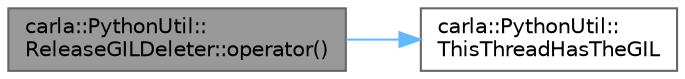 digraph "carla::PythonUtil::ReleaseGILDeleter::operator()"
{
 // INTERACTIVE_SVG=YES
 // LATEX_PDF_SIZE
  bgcolor="transparent";
  edge [fontname=Helvetica,fontsize=10,labelfontname=Helvetica,labelfontsize=10];
  node [fontname=Helvetica,fontsize=10,shape=box,height=0.2,width=0.4];
  rankdir="LR";
  Node1 [id="Node000001",label="carla::PythonUtil::\lReleaseGILDeleter::operator()",height=0.2,width=0.4,color="gray40", fillcolor="grey60", style="filled", fontcolor="black",tooltip=" "];
  Node1 -> Node2 [id="edge1_Node000001_Node000002",color="steelblue1",style="solid",tooltip=" "];
  Node2 [id="Node000002",label="carla::PythonUtil::\lThisThreadHasTheGIL",height=0.2,width=0.4,color="grey40", fillcolor="white", style="filled",URL="$da/df7/classcarla_1_1PythonUtil.html#a0c3896faa3e9147f80c0c313448d3885",tooltip=" "];
}
